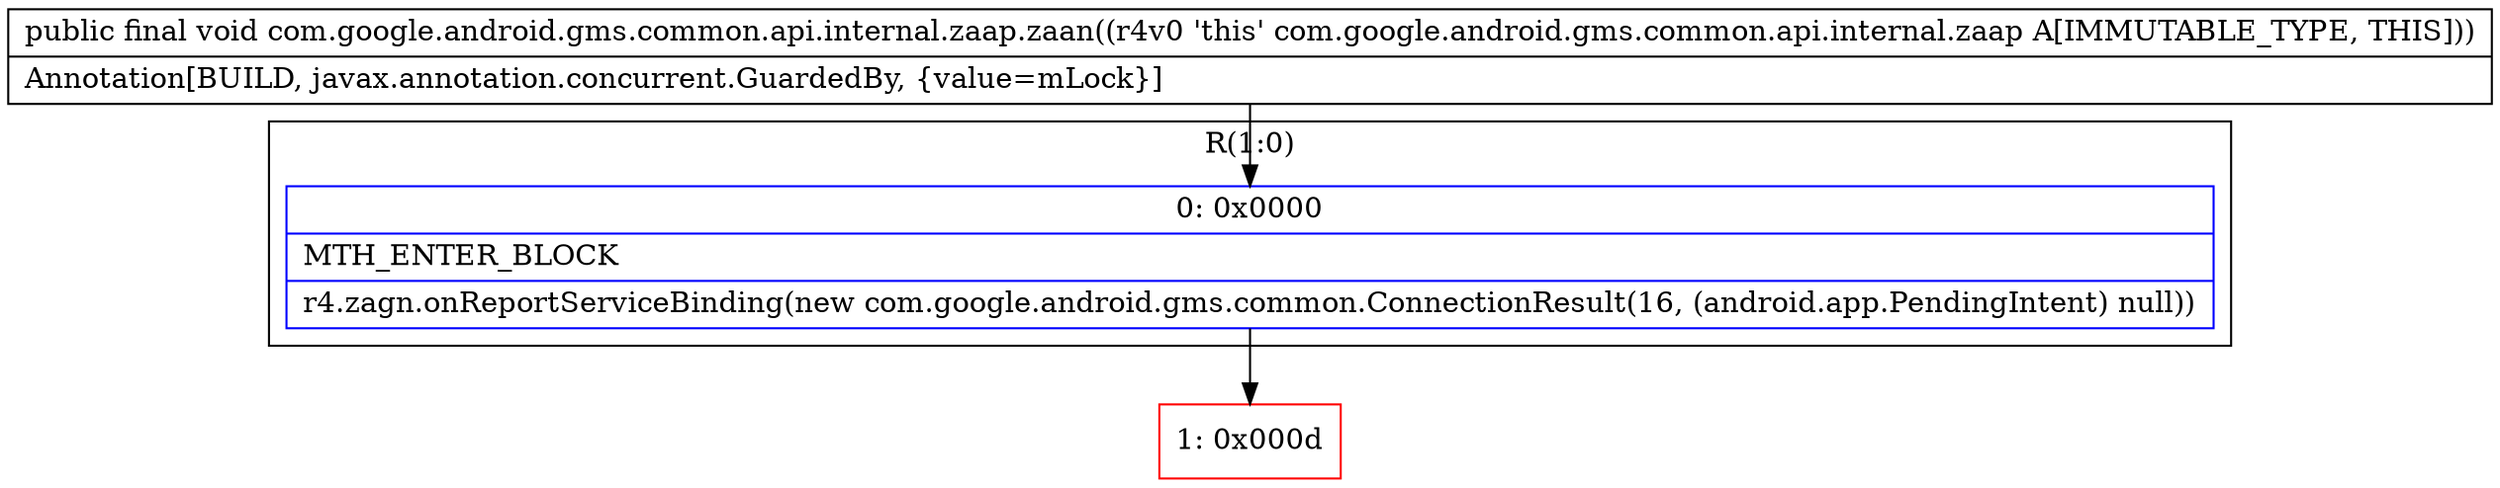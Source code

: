 digraph "CFG forcom.google.android.gms.common.api.internal.zaap.zaan()V" {
subgraph cluster_Region_959236854 {
label = "R(1:0)";
node [shape=record,color=blue];
Node_0 [shape=record,label="{0\:\ 0x0000|MTH_ENTER_BLOCK\l|r4.zagn.onReportServiceBinding(new com.google.android.gms.common.ConnectionResult(16, (android.app.PendingIntent) null))\l}"];
}
Node_1 [shape=record,color=red,label="{1\:\ 0x000d}"];
MethodNode[shape=record,label="{public final void com.google.android.gms.common.api.internal.zaap.zaan((r4v0 'this' com.google.android.gms.common.api.internal.zaap A[IMMUTABLE_TYPE, THIS]))  | Annotation[BUILD, javax.annotation.concurrent.GuardedBy, \{value=mLock\}]\l}"];
MethodNode -> Node_0;
Node_0 -> Node_1;
}

